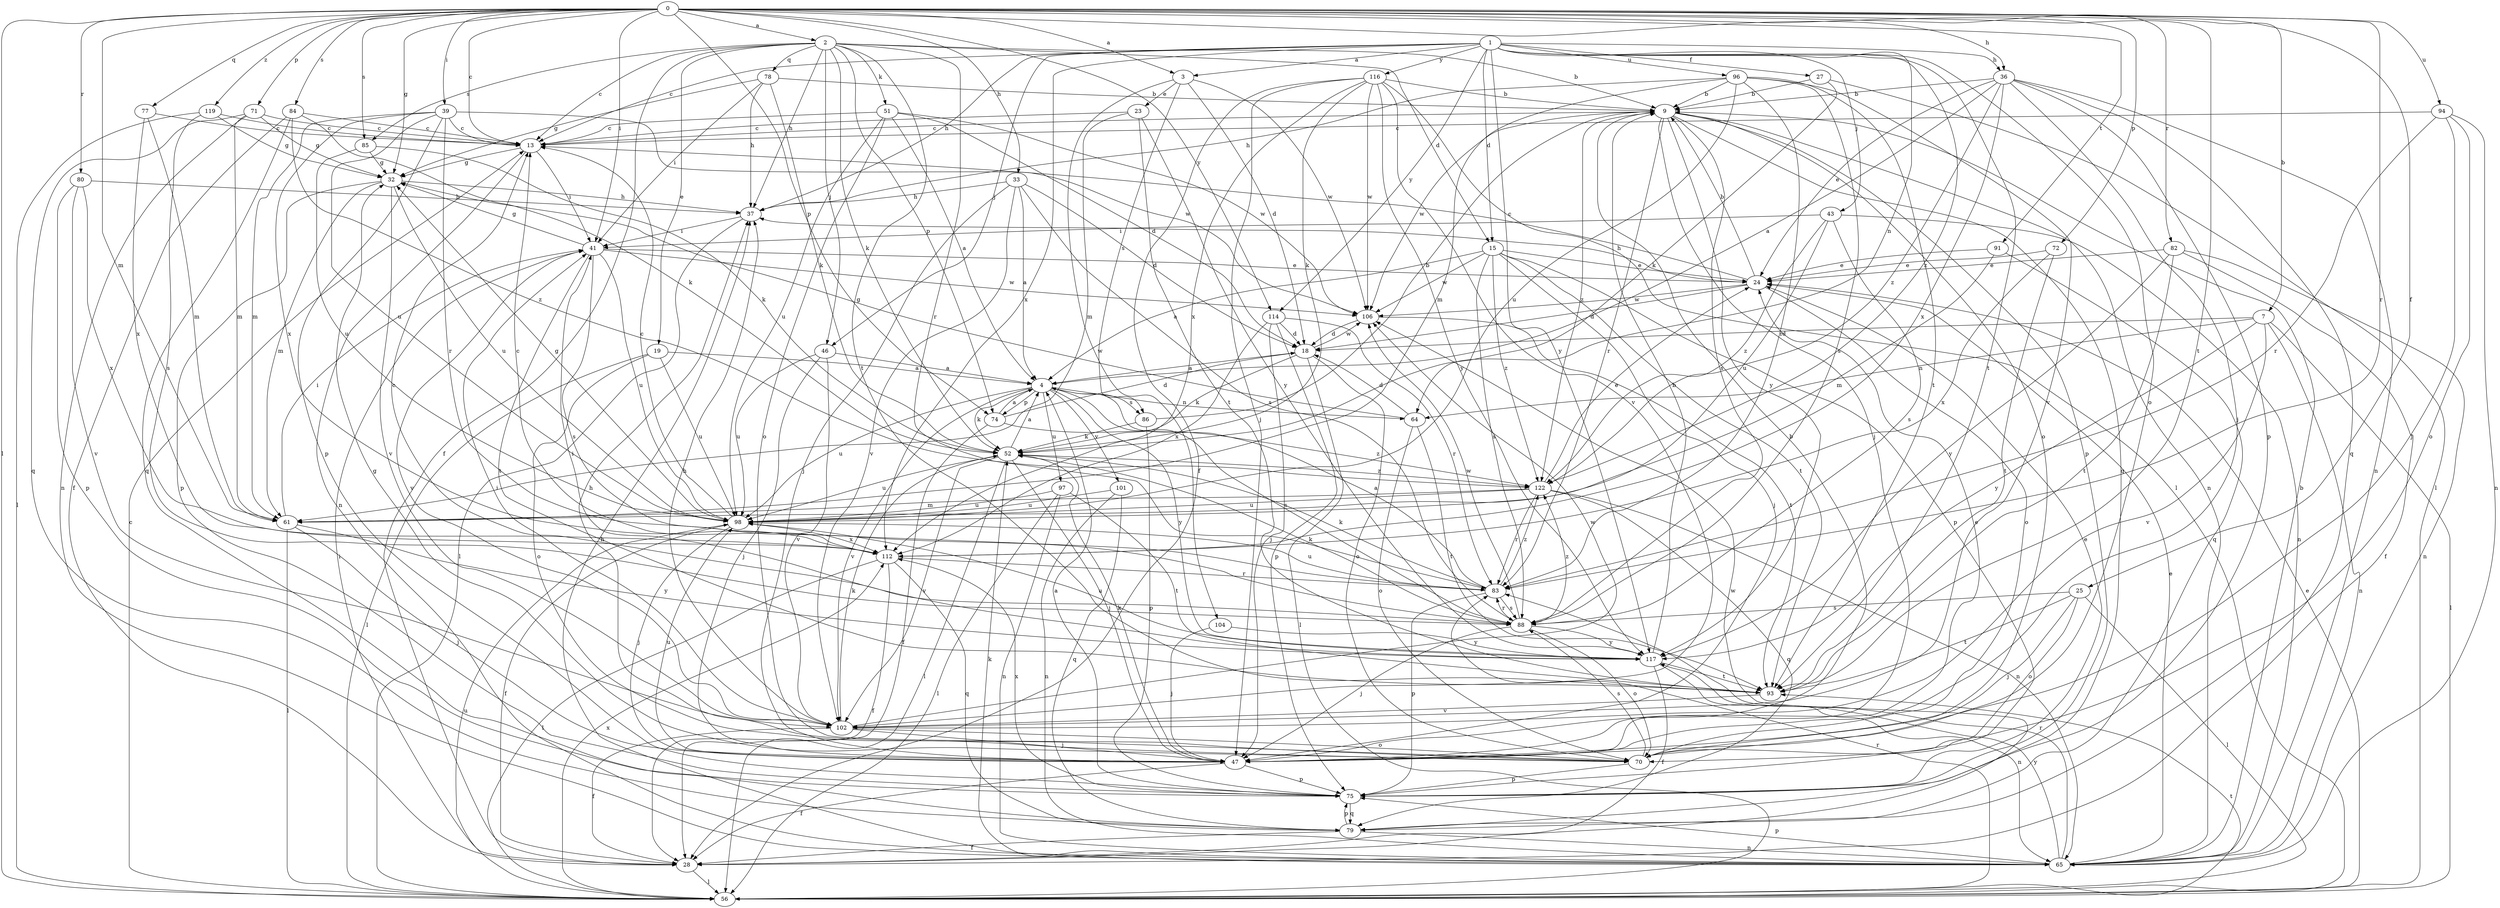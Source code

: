 strict digraph  {
0;
1;
2;
3;
4;
7;
9;
13;
15;
18;
19;
23;
24;
25;
27;
28;
32;
33;
36;
37;
39;
41;
43;
46;
47;
51;
52;
56;
61;
64;
65;
70;
71;
72;
74;
75;
77;
78;
79;
80;
82;
83;
84;
85;
86;
88;
91;
93;
94;
96;
97;
98;
101;
102;
104;
106;
112;
114;
116;
117;
119;
122;
0 -> 2  [label=a];
0 -> 3  [label=a];
0 -> 7  [label=b];
0 -> 13  [label=c];
0 -> 25  [label=f];
0 -> 32  [label=g];
0 -> 33  [label=h];
0 -> 36  [label=h];
0 -> 39  [label=i];
0 -> 41  [label=i];
0 -> 56  [label=l];
0 -> 61  [label=m];
0 -> 71  [label=p];
0 -> 72  [label=p];
0 -> 74  [label=p];
0 -> 77  [label=q];
0 -> 80  [label=r];
0 -> 82  [label=r];
0 -> 83  [label=r];
0 -> 84  [label=s];
0 -> 85  [label=s];
0 -> 91  [label=t];
0 -> 93  [label=t];
0 -> 94  [label=u];
0 -> 114  [label=y];
0 -> 119  [label=z];
1 -> 3  [label=a];
1 -> 13  [label=c];
1 -> 15  [label=d];
1 -> 27  [label=f];
1 -> 36  [label=h];
1 -> 37  [label=h];
1 -> 43  [label=j];
1 -> 46  [label=j];
1 -> 64  [label=n];
1 -> 70  [label=o];
1 -> 93  [label=t];
1 -> 96  [label=u];
1 -> 112  [label=x];
1 -> 114  [label=y];
1 -> 116  [label=y];
1 -> 117  [label=y];
1 -> 122  [label=z];
2 -> 9  [label=b];
2 -> 13  [label=c];
2 -> 15  [label=d];
2 -> 19  [label=e];
2 -> 28  [label=f];
2 -> 37  [label=h];
2 -> 46  [label=j];
2 -> 51  [label=k];
2 -> 52  [label=k];
2 -> 74  [label=p];
2 -> 78  [label=q];
2 -> 83  [label=r];
2 -> 85  [label=s];
2 -> 93  [label=t];
3 -> 18  [label=d];
3 -> 23  [label=e];
3 -> 86  [label=s];
3 -> 104  [label=w];
3 -> 106  [label=w];
4 -> 52  [label=k];
4 -> 64  [label=n];
4 -> 74  [label=p];
4 -> 86  [label=s];
4 -> 88  [label=s];
4 -> 97  [label=u];
4 -> 98  [label=u];
4 -> 101  [label=v];
4 -> 102  [label=v];
4 -> 117  [label=y];
7 -> 18  [label=d];
7 -> 56  [label=l];
7 -> 64  [label=n];
7 -> 65  [label=n];
7 -> 102  [label=v];
7 -> 117  [label=y];
9 -> 13  [label=c];
9 -> 47  [label=j];
9 -> 65  [label=n];
9 -> 70  [label=o];
9 -> 75  [label=p];
9 -> 79  [label=q];
9 -> 83  [label=r];
9 -> 88  [label=s];
9 -> 106  [label=w];
9 -> 117  [label=y];
9 -> 122  [label=z];
13 -> 32  [label=g];
13 -> 41  [label=i];
13 -> 65  [label=n];
15 -> 4  [label=a];
15 -> 24  [label=e];
15 -> 47  [label=j];
15 -> 75  [label=p];
15 -> 88  [label=s];
15 -> 93  [label=t];
15 -> 106  [label=w];
15 -> 122  [label=z];
18 -> 4  [label=a];
18 -> 52  [label=k];
18 -> 56  [label=l];
18 -> 70  [label=o];
18 -> 106  [label=w];
19 -> 4  [label=a];
19 -> 56  [label=l];
19 -> 70  [label=o];
19 -> 98  [label=u];
23 -> 13  [label=c];
23 -> 61  [label=m];
23 -> 93  [label=t];
23 -> 117  [label=y];
24 -> 9  [label=b];
24 -> 13  [label=c];
24 -> 18  [label=d];
24 -> 37  [label=h];
24 -> 70  [label=o];
24 -> 106  [label=w];
25 -> 47  [label=j];
25 -> 56  [label=l];
25 -> 70  [label=o];
25 -> 88  [label=s];
25 -> 93  [label=t];
27 -> 9  [label=b];
27 -> 52  [label=k];
27 -> 56  [label=l];
28 -> 41  [label=i];
28 -> 56  [label=l];
28 -> 106  [label=w];
32 -> 37  [label=h];
32 -> 61  [label=m];
32 -> 75  [label=p];
32 -> 98  [label=u];
32 -> 102  [label=v];
33 -> 4  [label=a];
33 -> 18  [label=d];
33 -> 37  [label=h];
33 -> 47  [label=j];
33 -> 88  [label=s];
33 -> 102  [label=v];
36 -> 4  [label=a];
36 -> 9  [label=b];
36 -> 24  [label=e];
36 -> 47  [label=j];
36 -> 65  [label=n];
36 -> 75  [label=p];
36 -> 79  [label=q];
36 -> 112  [label=x];
36 -> 122  [label=z];
37 -> 41  [label=i];
37 -> 56  [label=l];
39 -> 13  [label=c];
39 -> 61  [label=m];
39 -> 75  [label=p];
39 -> 83  [label=r];
39 -> 98  [label=u];
39 -> 106  [label=w];
39 -> 112  [label=x];
41 -> 24  [label=e];
41 -> 32  [label=g];
41 -> 88  [label=s];
41 -> 93  [label=t];
41 -> 98  [label=u];
41 -> 102  [label=v];
41 -> 106  [label=w];
43 -> 41  [label=i];
43 -> 65  [label=n];
43 -> 88  [label=s];
43 -> 98  [label=u];
43 -> 122  [label=z];
46 -> 4  [label=a];
46 -> 47  [label=j];
46 -> 98  [label=u];
46 -> 102  [label=v];
47 -> 9  [label=b];
47 -> 24  [label=e];
47 -> 28  [label=f];
47 -> 52  [label=k];
47 -> 75  [label=p];
47 -> 98  [label=u];
51 -> 4  [label=a];
51 -> 13  [label=c];
51 -> 18  [label=d];
51 -> 70  [label=o];
51 -> 98  [label=u];
51 -> 106  [label=w];
52 -> 4  [label=a];
52 -> 47  [label=j];
52 -> 56  [label=l];
52 -> 98  [label=u];
52 -> 102  [label=v];
52 -> 122  [label=z];
56 -> 13  [label=c];
56 -> 24  [label=e];
56 -> 83  [label=r];
56 -> 93  [label=t];
56 -> 98  [label=u];
56 -> 112  [label=x];
61 -> 41  [label=i];
61 -> 47  [label=j];
61 -> 56  [label=l];
61 -> 117  [label=y];
64 -> 18  [label=d];
64 -> 32  [label=g];
64 -> 70  [label=o];
64 -> 93  [label=t];
65 -> 9  [label=b];
65 -> 24  [label=e];
65 -> 37  [label=h];
65 -> 52  [label=k];
65 -> 75  [label=p];
65 -> 83  [label=r];
65 -> 117  [label=y];
70 -> 32  [label=g];
70 -> 37  [label=h];
70 -> 75  [label=p];
70 -> 88  [label=s];
71 -> 13  [label=c];
71 -> 32  [label=g];
71 -> 61  [label=m];
71 -> 65  [label=n];
71 -> 79  [label=q];
72 -> 24  [label=e];
72 -> 93  [label=t];
72 -> 112  [label=x];
74 -> 4  [label=a];
74 -> 18  [label=d];
74 -> 28  [label=f];
74 -> 122  [label=z];
75 -> 4  [label=a];
75 -> 24  [label=e];
75 -> 79  [label=q];
75 -> 112  [label=x];
77 -> 13  [label=c];
77 -> 61  [label=m];
77 -> 112  [label=x];
78 -> 9  [label=b];
78 -> 32  [label=g];
78 -> 37  [label=h];
78 -> 41  [label=i];
78 -> 52  [label=k];
79 -> 28  [label=f];
79 -> 65  [label=n];
79 -> 75  [label=p];
80 -> 37  [label=h];
80 -> 75  [label=p];
80 -> 102  [label=v];
80 -> 112  [label=x];
82 -> 24  [label=e];
82 -> 28  [label=f];
82 -> 65  [label=n];
82 -> 93  [label=t];
82 -> 117  [label=y];
83 -> 4  [label=a];
83 -> 52  [label=k];
83 -> 75  [label=p];
83 -> 88  [label=s];
83 -> 98  [label=u];
83 -> 122  [label=z];
84 -> 13  [label=c];
84 -> 28  [label=f];
84 -> 52  [label=k];
84 -> 79  [label=q];
84 -> 122  [label=z];
85 -> 32  [label=g];
85 -> 52  [label=k];
85 -> 98  [label=u];
86 -> 9  [label=b];
86 -> 52  [label=k];
86 -> 75  [label=p];
88 -> 13  [label=c];
88 -> 47  [label=j];
88 -> 52  [label=k];
88 -> 70  [label=o];
88 -> 83  [label=r];
88 -> 106  [label=w];
88 -> 117  [label=y];
88 -> 122  [label=z];
91 -> 24  [label=e];
91 -> 61  [label=m];
91 -> 79  [label=q];
93 -> 102  [label=v];
94 -> 13  [label=c];
94 -> 47  [label=j];
94 -> 65  [label=n];
94 -> 70  [label=o];
94 -> 83  [label=r];
96 -> 9  [label=b];
96 -> 37  [label=h];
96 -> 61  [label=m];
96 -> 83  [label=r];
96 -> 88  [label=s];
96 -> 93  [label=t];
96 -> 98  [label=u];
96 -> 102  [label=v];
97 -> 56  [label=l];
97 -> 65  [label=n];
97 -> 93  [label=t];
97 -> 98  [label=u];
98 -> 13  [label=c];
98 -> 28  [label=f];
98 -> 32  [label=g];
98 -> 47  [label=j];
98 -> 112  [label=x];
101 -> 65  [label=n];
101 -> 79  [label=q];
101 -> 98  [label=u];
102 -> 28  [label=f];
102 -> 37  [label=h];
102 -> 41  [label=i];
102 -> 47  [label=j];
102 -> 52  [label=k];
102 -> 70  [label=o];
102 -> 106  [label=w];
104 -> 47  [label=j];
104 -> 117  [label=y];
106 -> 18  [label=d];
106 -> 93  [label=t];
112 -> 13  [label=c];
112 -> 28  [label=f];
112 -> 56  [label=l];
112 -> 79  [label=q];
112 -> 83  [label=r];
114 -> 18  [label=d];
114 -> 47  [label=j];
114 -> 75  [label=p];
114 -> 83  [label=r];
114 -> 112  [label=x];
116 -> 9  [label=b];
116 -> 28  [label=f];
116 -> 47  [label=j];
116 -> 52  [label=k];
116 -> 56  [label=l];
116 -> 102  [label=v];
116 -> 106  [label=w];
116 -> 112  [label=x];
116 -> 117  [label=y];
117 -> 9  [label=b];
117 -> 28  [label=f];
117 -> 41  [label=i];
117 -> 65  [label=n];
117 -> 93  [label=t];
117 -> 98  [label=u];
119 -> 13  [label=c];
119 -> 32  [label=g];
119 -> 56  [label=l];
119 -> 88  [label=s];
122 -> 24  [label=e];
122 -> 61  [label=m];
122 -> 65  [label=n];
122 -> 79  [label=q];
122 -> 83  [label=r];
122 -> 98  [label=u];
}
